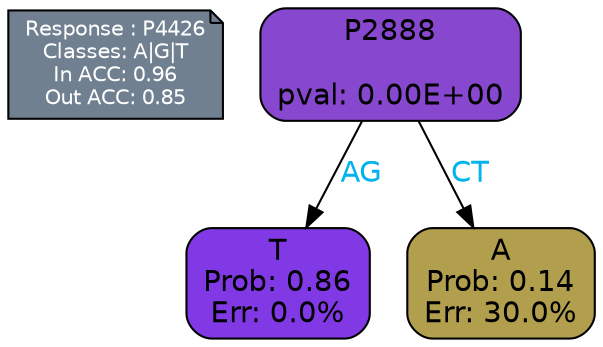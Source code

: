 digraph Tree {
node [shape=box, style="filled, rounded", color="black", fontname=helvetica] ;
graph [ranksep=equally, splines=polylines, bgcolor=transparent, dpi=600] ;
edge [fontname=helvetica] ;
LEGEND [label="Response : P4426
Classes: A|G|T
In ACC: 0.96
Out ACC: 0.85
",shape=note,align=left,style=filled,fillcolor="slategray",fontcolor="white",fontsize=10];1 [label="P2888

pval: 0.00E+00", fillcolor="#8747cf"] ;
2 [label="T
Prob: 0.86
Err: 0.0%", fillcolor="#8139e5"] ;
3 [label="A
Prob: 0.14
Err: 30.0%", fillcolor="#b19f4e"] ;
1 -> 2 [label="AG",fontcolor=deepskyblue2] ;
1 -> 3 [label="CT",fontcolor=deepskyblue2] ;
{rank = same; 2;3;}{rank = same; LEGEND;1;}}